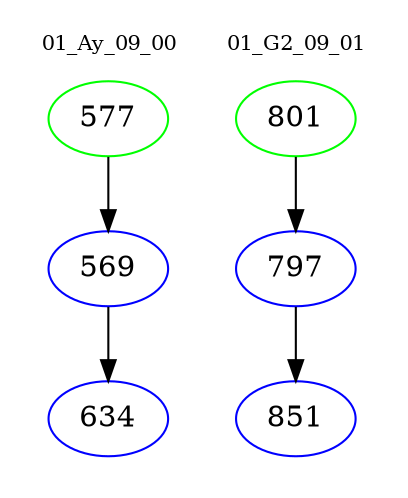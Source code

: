 digraph{
subgraph cluster_0 {
color = white
label = "01_Ay_09_00";
fontsize=10;
T0_577 [label="577", color="green"]
T0_577 -> T0_569 [color="black"]
T0_569 [label="569", color="blue"]
T0_569 -> T0_634 [color="black"]
T0_634 [label="634", color="blue"]
}
subgraph cluster_1 {
color = white
label = "01_G2_09_01";
fontsize=10;
T1_801 [label="801", color="green"]
T1_801 -> T1_797 [color="black"]
T1_797 [label="797", color="blue"]
T1_797 -> T1_851 [color="black"]
T1_851 [label="851", color="blue"]
}
}
